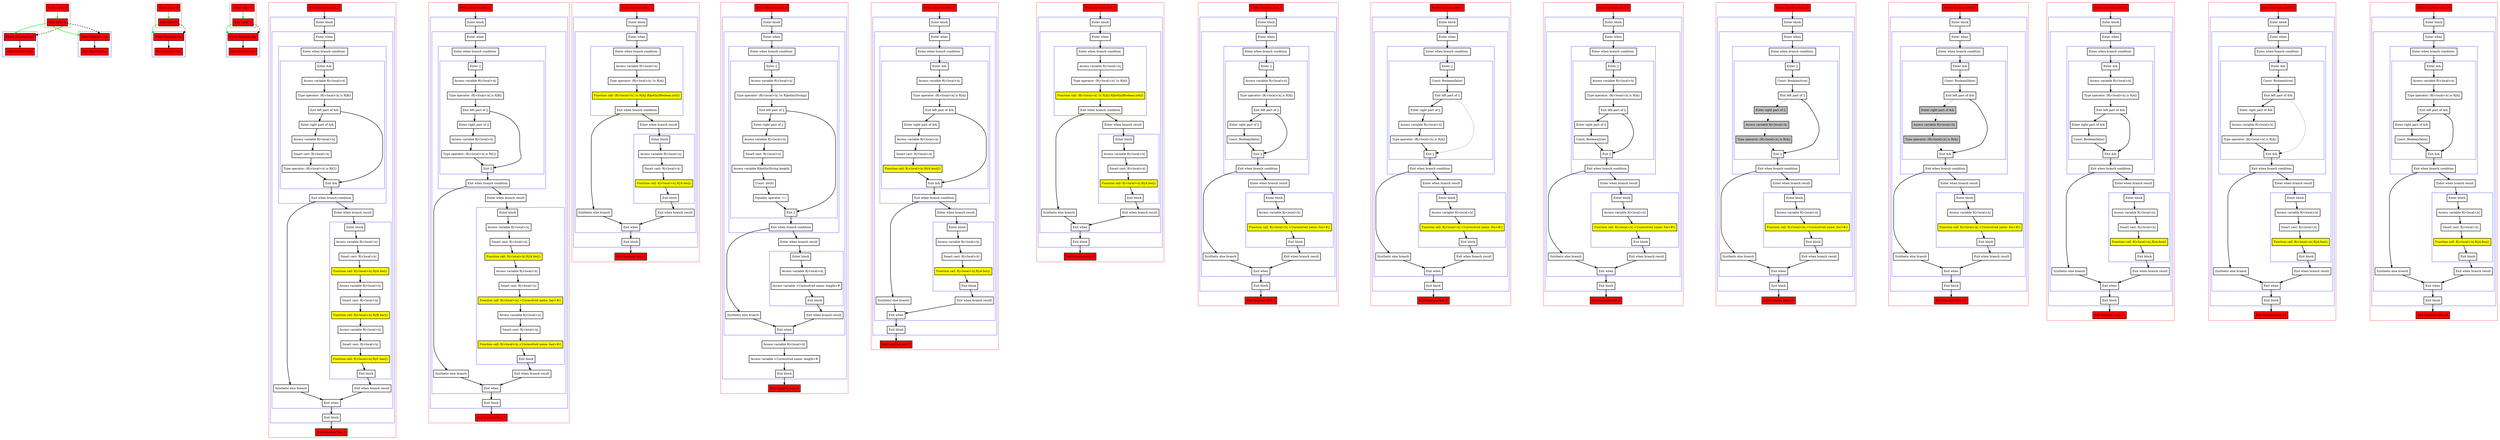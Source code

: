 digraph booleanOperators_kt {
    graph [nodesep=3]
    node [shape=box penwidth=2]
    edge [penwidth=2]

    subgraph cluster_0 {
        color=red
        4 [label="Enter class A" style="filled" fillcolor=red];
        5 [label="Exit class A" style="filled" fillcolor=red];
    }
    subgraph cluster_1 {
        color=blue
        2 [label="Enter function bool" style="filled" fillcolor=red];
        3 [label="Exit function bool" style="filled" fillcolor=red];
    }
    subgraph cluster_2 {
        color=blue
        0 [label="Enter function foo" style="filled" fillcolor=red];
        1 [label="Exit function foo" style="filled" fillcolor=red];
    }
    4 -> {5} [color=green];
    5 -> {0 2} [color=green];
    5 -> {0 2} [style=dashed];
    0 -> {1};
    2 -> {3};

    subgraph cluster_3 {
        color=red
        8 [label="Enter class B" style="filled" fillcolor=red];
        9 [label="Exit class B" style="filled" fillcolor=red];
    }
    subgraph cluster_4 {
        color=blue
        6 [label="Enter function bar" style="filled" fillcolor=red];
        7 [label="Exit function bar" style="filled" fillcolor=red];
    }
    8 -> {9} [color=green];
    9 -> {6} [color=green];
    9 -> {6} [style=dashed];
    6 -> {7};

    subgraph cluster_5 {
        color=red
        12 [label="Enter class C" style="filled" fillcolor=red];
        13 [label="Exit class C" style="filled" fillcolor=red];
    }
    subgraph cluster_6 {
        color=blue
        10 [label="Enter function baz" style="filled" fillcolor=red];
        11 [label="Exit function baz" style="filled" fillcolor=red];
    }
    12 -> {13} [color=green];
    13 -> {10} [color=green];
    13 -> {10} [style=dashed];
    10 -> {11};

    subgraph cluster_7 {
        color=red
        14 [label="Enter function test_1" style="filled" fillcolor=red];
        subgraph cluster_8 {
            color=blue
            15 [label="Enter block"];
            subgraph cluster_9 {
                color=blue
                16 [label="Enter when"];
                subgraph cluster_10 {
                    color=blue
                    17 [label="Enter when branch condition "];
                    subgraph cluster_11 {
                        color=blue
                        18 [label="Enter &&"];
                        19 [label="Access variable R|<local>/x|"];
                        20 [label="Type operator: (R|<local>/x| is R|B|)"];
                        21 [label="Exit left part of &&"];
                        22 [label="Enter right part of &&"];
                        23 [label="Access variable R|<local>/x|"];
                        24 [label="Smart cast: R|<local>/x|"];
                        25 [label="Type operator: (R|<local>/x| is R|C|)"];
                        26 [label="Exit &&"];
                    }
                    27 [label="Exit when branch condition"];
                }
                28 [label="Synthetic else branch"];
                29 [label="Enter when branch result"];
                subgraph cluster_12 {
                    color=blue
                    30 [label="Enter block"];
                    31 [label="Access variable R|<local>/x|"];
                    32 [label="Smart cast: R|<local>/x|"];
                    33 [label="Function call: R|<local>/x|.R|/A.foo|()" style="filled" fillcolor=yellow];
                    34 [label="Access variable R|<local>/x|"];
                    35 [label="Smart cast: R|<local>/x|"];
                    36 [label="Function call: R|<local>/x|.R|/B.bar|()" style="filled" fillcolor=yellow];
                    37 [label="Access variable R|<local>/x|"];
                    38 [label="Smart cast: R|<local>/x|"];
                    39 [label="Function call: R|<local>/x|.R|/C.baz|()" style="filled" fillcolor=yellow];
                    40 [label="Exit block"];
                }
                41 [label="Exit when branch result"];
                42 [label="Exit when"];
            }
            43 [label="Exit block"];
        }
        44 [label="Exit function test_1" style="filled" fillcolor=red];
    }
    14 -> {15};
    15 -> {16};
    16 -> {17};
    17 -> {18};
    18 -> {19};
    19 -> {20};
    20 -> {21};
    21 -> {22 26};
    22 -> {23};
    23 -> {24};
    24 -> {25};
    25 -> {26};
    26 -> {27};
    27 -> {28 29};
    28 -> {42};
    29 -> {30};
    30 -> {31};
    31 -> {32};
    32 -> {33};
    33 -> {34};
    34 -> {35};
    35 -> {36};
    36 -> {37};
    37 -> {38};
    38 -> {39};
    39 -> {40};
    40 -> {41};
    41 -> {42};
    42 -> {43};
    43 -> {44};

    subgraph cluster_13 {
        color=red
        45 [label="Enter function test_2" style="filled" fillcolor=red];
        subgraph cluster_14 {
            color=blue
            46 [label="Enter block"];
            subgraph cluster_15 {
                color=blue
                47 [label="Enter when"];
                subgraph cluster_16 {
                    color=blue
                    48 [label="Enter when branch condition "];
                    subgraph cluster_17 {
                        color=blue
                        49 [label="Enter ||"];
                        50 [label="Access variable R|<local>/x|"];
                        51 [label="Type operator: (R|<local>/x| is R|B|)"];
                        52 [label="Exit left part of ||"];
                        53 [label="Enter right part of ||"];
                        54 [label="Access variable R|<local>/x|"];
                        55 [label="Type operator: (R|<local>/x| is R|C|)"];
                        56 [label="Exit ||"];
                    }
                    57 [label="Exit when branch condition"];
                }
                58 [label="Synthetic else branch"];
                59 [label="Enter when branch result"];
                subgraph cluster_18 {
                    color=blue
                    60 [label="Enter block"];
                    61 [label="Access variable R|<local>/x|"];
                    62 [label="Smart cast: R|<local>/x|"];
                    63 [label="Function call: R|<local>/x|.R|/A.foo|()" style="filled" fillcolor=yellow];
                    64 [label="Access variable R|<local>/x|"];
                    65 [label="Smart cast: R|<local>/x|"];
                    66 [label="Function call: R|<local>/x|.<Unresolved name: bar>#()" style="filled" fillcolor=yellow];
                    67 [label="Access variable R|<local>/x|"];
                    68 [label="Smart cast: R|<local>/x|"];
                    69 [label="Function call: R|<local>/x|.<Unresolved name: baz>#()" style="filled" fillcolor=yellow];
                    70 [label="Exit block"];
                }
                71 [label="Exit when branch result"];
                72 [label="Exit when"];
            }
            73 [label="Exit block"];
        }
        74 [label="Exit function test_2" style="filled" fillcolor=red];
    }
    45 -> {46};
    46 -> {47};
    47 -> {48};
    48 -> {49};
    49 -> {50};
    50 -> {51};
    51 -> {52};
    52 -> {53 56};
    53 -> {54};
    54 -> {55};
    55 -> {56};
    56 -> {57};
    57 -> {58 59};
    58 -> {72};
    59 -> {60};
    60 -> {61};
    61 -> {62};
    62 -> {63};
    63 -> {64};
    64 -> {65};
    65 -> {66};
    66 -> {67};
    67 -> {68};
    68 -> {69};
    69 -> {70};
    70 -> {71};
    71 -> {72};
    72 -> {73};
    73 -> {74};

    subgraph cluster_19 {
        color=red
        75 [label="Enter function test_3" style="filled" fillcolor=red];
        subgraph cluster_20 {
            color=blue
            76 [label="Enter block"];
            subgraph cluster_21 {
                color=blue
                77 [label="Enter when"];
                subgraph cluster_22 {
                    color=blue
                    78 [label="Enter when branch condition "];
                    79 [label="Access variable R|<local>/x|"];
                    80 [label="Type operator: (R|<local>/x| !is R|A|)"];
                    81 [label="Function call: (R|<local>/x| !is R|A|).R|kotlin/Boolean.not|()" style="filled" fillcolor=yellow];
                    82 [label="Exit when branch condition"];
                }
                83 [label="Synthetic else branch"];
                84 [label="Enter when branch result"];
                subgraph cluster_23 {
                    color=blue
                    85 [label="Enter block"];
                    86 [label="Access variable R|<local>/x|"];
                    87 [label="Smart cast: R|<local>/x|"];
                    88 [label="Function call: R|<local>/x|.R|/A.foo|()" style="filled" fillcolor=yellow];
                    89 [label="Exit block"];
                }
                90 [label="Exit when branch result"];
                91 [label="Exit when"];
            }
            92 [label="Exit block"];
        }
        93 [label="Exit function test_3" style="filled" fillcolor=red];
    }
    75 -> {76};
    76 -> {77};
    77 -> {78};
    78 -> {79};
    79 -> {80};
    80 -> {81};
    81 -> {82};
    82 -> {83 84};
    83 -> {91};
    84 -> {85};
    85 -> {86};
    86 -> {87};
    87 -> {88};
    88 -> {89};
    89 -> {90};
    90 -> {91};
    91 -> {92};
    92 -> {93};

    subgraph cluster_24 {
        color=red
        94 [label="Enter function test_4" style="filled" fillcolor=red];
        subgraph cluster_25 {
            color=blue
            95 [label="Enter block"];
            subgraph cluster_26 {
                color=blue
                96 [label="Enter when"];
                subgraph cluster_27 {
                    color=blue
                    97 [label="Enter when branch condition "];
                    subgraph cluster_28 {
                        color=blue
                        98 [label="Enter ||"];
                        99 [label="Access variable R|<local>/x|"];
                        100 [label="Type operator: (R|<local>/x| !is R|kotlin/String|)"];
                        101 [label="Exit left part of ||"];
                        102 [label="Enter right part of ||"];
                        103 [label="Access variable R|<local>/x|"];
                        104 [label="Smart cast: R|<local>/x|"];
                        105 [label="Access variable R|kotlin/String.length|"];
                        106 [label="Const: Int(0)"];
                        107 [label="Equality operator =="];
                        108 [label="Exit ||"];
                    }
                    109 [label="Exit when branch condition"];
                }
                110 [label="Synthetic else branch"];
                111 [label="Enter when branch result"];
                subgraph cluster_29 {
                    color=blue
                    112 [label="Enter block"];
                    113 [label="Access variable R|<local>/x|"];
                    114 [label="Access variable <Unresolved name: length>#"];
                    115 [label="Exit block"];
                }
                116 [label="Exit when branch result"];
                117 [label="Exit when"];
            }
            118 [label="Access variable R|<local>/x|"];
            119 [label="Access variable <Unresolved name: length>#"];
            120 [label="Exit block"];
        }
        121 [label="Exit function test_4" style="filled" fillcolor=red];
    }
    94 -> {95};
    95 -> {96};
    96 -> {97};
    97 -> {98};
    98 -> {99};
    99 -> {100};
    100 -> {101};
    101 -> {102 108};
    102 -> {103};
    103 -> {104};
    104 -> {105};
    105 -> {106};
    106 -> {107};
    107 -> {108};
    108 -> {109};
    109 -> {110 111};
    110 -> {117};
    111 -> {112};
    112 -> {113};
    113 -> {114};
    114 -> {115};
    115 -> {116};
    116 -> {117};
    117 -> {118};
    118 -> {119};
    119 -> {120};
    120 -> {121};

    subgraph cluster_30 {
        color=red
        122 [label="Enter function test_5" style="filled" fillcolor=red];
        subgraph cluster_31 {
            color=blue
            123 [label="Enter block"];
            subgraph cluster_32 {
                color=blue
                124 [label="Enter when"];
                subgraph cluster_33 {
                    color=blue
                    125 [label="Enter when branch condition "];
                    subgraph cluster_34 {
                        color=blue
                        126 [label="Enter &&"];
                        127 [label="Access variable R|<local>/x|"];
                        128 [label="Type operator: (R|<local>/x| is R|A|)"];
                        129 [label="Exit left part of &&"];
                        130 [label="Enter right part of &&"];
                        131 [label="Access variable R|<local>/x|"];
                        132 [label="Smart cast: R|<local>/x|"];
                        133 [label="Function call: R|<local>/x|.R|/A.bool|()" style="filled" fillcolor=yellow];
                        134 [label="Exit &&"];
                    }
                    135 [label="Exit when branch condition"];
                }
                136 [label="Synthetic else branch"];
                137 [label="Enter when branch result"];
                subgraph cluster_35 {
                    color=blue
                    138 [label="Enter block"];
                    139 [label="Access variable R|<local>/x|"];
                    140 [label="Smart cast: R|<local>/x|"];
                    141 [label="Function call: R|<local>/x|.R|/A.foo|()" style="filled" fillcolor=yellow];
                    142 [label="Exit block"];
                }
                143 [label="Exit when branch result"];
                144 [label="Exit when"];
            }
            145 [label="Exit block"];
        }
        146 [label="Exit function test_5" style="filled" fillcolor=red];
    }
    122 -> {123};
    123 -> {124};
    124 -> {125};
    125 -> {126};
    126 -> {127};
    127 -> {128};
    128 -> {129};
    129 -> {130 134};
    130 -> {131};
    131 -> {132};
    132 -> {133};
    133 -> {134};
    134 -> {135};
    135 -> {136 137};
    136 -> {144};
    137 -> {138};
    138 -> {139};
    139 -> {140};
    140 -> {141};
    141 -> {142};
    142 -> {143};
    143 -> {144};
    144 -> {145};
    145 -> {146};

    subgraph cluster_36 {
        color=red
        147 [label="Enter function test_6" style="filled" fillcolor=red];
        subgraph cluster_37 {
            color=blue
            148 [label="Enter block"];
            subgraph cluster_38 {
                color=blue
                149 [label="Enter when"];
                subgraph cluster_39 {
                    color=blue
                    150 [label="Enter when branch condition "];
                    151 [label="Access variable R|<local>/x|"];
                    152 [label="Type operator: (R|<local>/x| !is R|A|)"];
                    153 [label="Function call: (R|<local>/x| !is R|A|).R|kotlin/Boolean.not|()" style="filled" fillcolor=yellow];
                    154 [label="Exit when branch condition"];
                }
                155 [label="Synthetic else branch"];
                156 [label="Enter when branch result"];
                subgraph cluster_40 {
                    color=blue
                    157 [label="Enter block"];
                    158 [label="Access variable R|<local>/x|"];
                    159 [label="Smart cast: R|<local>/x|"];
                    160 [label="Function call: R|<local>/x|.R|/A.foo|()" style="filled" fillcolor=yellow];
                    161 [label="Exit block"];
                }
                162 [label="Exit when branch result"];
                163 [label="Exit when"];
            }
            164 [label="Exit block"];
        }
        165 [label="Exit function test_6" style="filled" fillcolor=red];
    }
    147 -> {148};
    148 -> {149};
    149 -> {150};
    150 -> {151};
    151 -> {152};
    152 -> {153};
    153 -> {154};
    154 -> {155 156};
    155 -> {163};
    156 -> {157};
    157 -> {158};
    158 -> {159};
    159 -> {160};
    160 -> {161};
    161 -> {162};
    162 -> {163};
    163 -> {164};
    164 -> {165};

    subgraph cluster_41 {
        color=red
        166 [label="Enter function test_7" style="filled" fillcolor=red];
        subgraph cluster_42 {
            color=blue
            167 [label="Enter block"];
            subgraph cluster_43 {
                color=blue
                168 [label="Enter when"];
                subgraph cluster_44 {
                    color=blue
                    169 [label="Enter when branch condition "];
                    subgraph cluster_45 {
                        color=blue
                        170 [label="Enter ||"];
                        171 [label="Access variable R|<local>/x|"];
                        172 [label="Type operator: (R|<local>/x| is R|A|)"];
                        173 [label="Exit left part of ||"];
                        174 [label="Enter right part of ||"];
                        175 [label="Const: Boolean(false)"];
                        176 [label="Exit ||"];
                    }
                    177 [label="Exit when branch condition"];
                }
                178 [label="Synthetic else branch"];
                179 [label="Enter when branch result"];
                subgraph cluster_46 {
                    color=blue
                    180 [label="Enter block"];
                    181 [label="Access variable R|<local>/x|"];
                    182 [label="Function call: R|<local>/x|.<Unresolved name: foo>#()" style="filled" fillcolor=yellow];
                    183 [label="Exit block"];
                }
                184 [label="Exit when branch result"];
                185 [label="Exit when"];
            }
            186 [label="Exit block"];
        }
        187 [label="Exit function test_7" style="filled" fillcolor=red];
    }
    166 -> {167};
    167 -> {168};
    168 -> {169};
    169 -> {170};
    170 -> {171};
    171 -> {172};
    172 -> {173};
    173 -> {174 176};
    174 -> {175};
    175 -> {176};
    176 -> {177};
    177 -> {178 179};
    178 -> {185};
    179 -> {180};
    180 -> {181};
    181 -> {182};
    182 -> {183};
    183 -> {184};
    184 -> {185};
    185 -> {186};
    186 -> {187};

    subgraph cluster_47 {
        color=red
        188 [label="Enter function test_8" style="filled" fillcolor=red];
        subgraph cluster_48 {
            color=blue
            189 [label="Enter block"];
            subgraph cluster_49 {
                color=blue
                190 [label="Enter when"];
                subgraph cluster_50 {
                    color=blue
                    191 [label="Enter when branch condition "];
                    subgraph cluster_51 {
                        color=blue
                        192 [label="Enter ||"];
                        193 [label="Const: Boolean(false)"];
                        194 [label="Exit left part of ||"];
                        195 [label="Enter right part of ||"];
                        196 [label="Access variable R|<local>/x|"];
                        197 [label="Type operator: (R|<local>/x| is R|A|)"];
                        198 [label="Exit ||"];
                    }
                    199 [label="Exit when branch condition"];
                }
                200 [label="Synthetic else branch"];
                201 [label="Enter when branch result"];
                subgraph cluster_52 {
                    color=blue
                    202 [label="Enter block"];
                    203 [label="Access variable R|<local>/x|"];
                    204 [label="Function call: R|<local>/x|.<Unresolved name: foo>#()" style="filled" fillcolor=yellow];
                    205 [label="Exit block"];
                }
                206 [label="Exit when branch result"];
                207 [label="Exit when"];
            }
            208 [label="Exit block"];
        }
        209 [label="Exit function test_8" style="filled" fillcolor=red];
    }
    188 -> {189};
    189 -> {190};
    190 -> {191};
    191 -> {192};
    192 -> {193};
    193 -> {194};
    194 -> {195};
    194 -> {198} [style=dotted];
    195 -> {196};
    196 -> {197};
    197 -> {198};
    198 -> {199};
    199 -> {200 201};
    200 -> {207};
    201 -> {202};
    202 -> {203};
    203 -> {204};
    204 -> {205};
    205 -> {206};
    206 -> {207};
    207 -> {208};
    208 -> {209};

    subgraph cluster_53 {
        color=red
        210 [label="Enter function test_9" style="filled" fillcolor=red];
        subgraph cluster_54 {
            color=blue
            211 [label="Enter block"];
            subgraph cluster_55 {
                color=blue
                212 [label="Enter when"];
                subgraph cluster_56 {
                    color=blue
                    213 [label="Enter when branch condition "];
                    subgraph cluster_57 {
                        color=blue
                        214 [label="Enter ||"];
                        215 [label="Access variable R|<local>/x|"];
                        216 [label="Type operator: (R|<local>/x| is R|A|)"];
                        217 [label="Exit left part of ||"];
                        218 [label="Enter right part of ||"];
                        219 [label="Const: Boolean(true)"];
                        220 [label="Exit ||"];
                    }
                    221 [label="Exit when branch condition"];
                }
                222 [label="Synthetic else branch"];
                223 [label="Enter when branch result"];
                subgraph cluster_58 {
                    color=blue
                    224 [label="Enter block"];
                    225 [label="Access variable R|<local>/x|"];
                    226 [label="Function call: R|<local>/x|.<Unresolved name: foo>#()" style="filled" fillcolor=yellow];
                    227 [label="Exit block"];
                }
                228 [label="Exit when branch result"];
                229 [label="Exit when"];
            }
            230 [label="Exit block"];
        }
        231 [label="Exit function test_9" style="filled" fillcolor=red];
    }
    210 -> {211};
    211 -> {212};
    212 -> {213};
    213 -> {214};
    214 -> {215};
    215 -> {216};
    216 -> {217};
    217 -> {218 220};
    218 -> {219};
    219 -> {220};
    220 -> {221};
    221 -> {222 223};
    222 -> {229};
    223 -> {224};
    224 -> {225};
    225 -> {226};
    226 -> {227};
    227 -> {228};
    228 -> {229};
    229 -> {230};
    230 -> {231};

    subgraph cluster_59 {
        color=red
        232 [label="Enter function test_10" style="filled" fillcolor=red];
        subgraph cluster_60 {
            color=blue
            233 [label="Enter block"];
            subgraph cluster_61 {
                color=blue
                234 [label="Enter when"];
                subgraph cluster_62 {
                    color=blue
                    235 [label="Enter when branch condition "];
                    subgraph cluster_63 {
                        color=blue
                        236 [label="Enter ||"];
                        237 [label="Const: Boolean(true)"];
                        238 [label="Exit left part of ||"];
                        239 [label="Enter right part of ||" style="filled" fillcolor=gray];
                        240 [label="Access variable R|<local>/x|" style="filled" fillcolor=gray];
                        241 [label="Type operator: (R|<local>/x| is R|A|)" style="filled" fillcolor=gray];
                        242 [label="Exit ||"];
                    }
                    243 [label="Exit when branch condition"];
                }
                244 [label="Synthetic else branch"];
                245 [label="Enter when branch result"];
                subgraph cluster_64 {
                    color=blue
                    246 [label="Enter block"];
                    247 [label="Access variable R|<local>/x|"];
                    248 [label="Function call: R|<local>/x|.<Unresolved name: foo>#()" style="filled" fillcolor=yellow];
                    249 [label="Exit block"];
                }
                250 [label="Exit when branch result"];
                251 [label="Exit when"];
            }
            252 [label="Exit block"];
        }
        253 [label="Exit function test_10" style="filled" fillcolor=red];
    }
    232 -> {233};
    233 -> {234};
    234 -> {235};
    235 -> {236};
    236 -> {237};
    237 -> {238};
    238 -> {242};
    238 -> {239} [style=dotted];
    239 -> {240} [style=dotted];
    240 -> {241} [style=dotted];
    241 -> {242} [style=dotted];
    242 -> {243};
    243 -> {244 245};
    244 -> {251};
    245 -> {246};
    246 -> {247};
    247 -> {248};
    248 -> {249};
    249 -> {250};
    250 -> {251};
    251 -> {252};
    252 -> {253};

    subgraph cluster_65 {
        color=red
        254 [label="Enter function test_11" style="filled" fillcolor=red];
        subgraph cluster_66 {
            color=blue
            255 [label="Enter block"];
            subgraph cluster_67 {
                color=blue
                256 [label="Enter when"];
                subgraph cluster_68 {
                    color=blue
                    257 [label="Enter when branch condition "];
                    subgraph cluster_69 {
                        color=blue
                        258 [label="Enter &&"];
                        259 [label="Const: Boolean(false)"];
                        260 [label="Exit left part of &&"];
                        261 [label="Enter right part of &&" style="filled" fillcolor=gray];
                        262 [label="Access variable R|<local>/x|" style="filled" fillcolor=gray];
                        263 [label="Type operator: (R|<local>/x| is R|A|)" style="filled" fillcolor=gray];
                        264 [label="Exit &&"];
                    }
                    265 [label="Exit when branch condition"];
                }
                266 [label="Synthetic else branch"];
                267 [label="Enter when branch result"];
                subgraph cluster_70 {
                    color=blue
                    268 [label="Enter block"];
                    269 [label="Access variable R|<local>/x|"];
                    270 [label="Function call: R|<local>/x|.<Unresolved name: foo>#()" style="filled" fillcolor=yellow];
                    271 [label="Exit block"];
                }
                272 [label="Exit when branch result"];
                273 [label="Exit when"];
            }
            274 [label="Exit block"];
        }
        275 [label="Exit function test_11" style="filled" fillcolor=red];
    }
    254 -> {255};
    255 -> {256};
    256 -> {257};
    257 -> {258};
    258 -> {259};
    259 -> {260};
    260 -> {264};
    260 -> {261} [style=dotted];
    261 -> {262} [style=dotted];
    262 -> {263} [style=dotted];
    263 -> {264} [style=dotted];
    264 -> {265};
    265 -> {266 267};
    266 -> {273};
    267 -> {268};
    268 -> {269};
    269 -> {270};
    270 -> {271};
    271 -> {272};
    272 -> {273};
    273 -> {274};
    274 -> {275};

    subgraph cluster_71 {
        color=red
        276 [label="Enter function test_12" style="filled" fillcolor=red];
        subgraph cluster_72 {
            color=blue
            277 [label="Enter block"];
            subgraph cluster_73 {
                color=blue
                278 [label="Enter when"];
                subgraph cluster_74 {
                    color=blue
                    279 [label="Enter when branch condition "];
                    subgraph cluster_75 {
                        color=blue
                        280 [label="Enter &&"];
                        281 [label="Access variable R|<local>/x|"];
                        282 [label="Type operator: (R|<local>/x| is R|A|)"];
                        283 [label="Exit left part of &&"];
                        284 [label="Enter right part of &&"];
                        285 [label="Const: Boolean(false)"];
                        286 [label="Exit &&"];
                    }
                    287 [label="Exit when branch condition"];
                }
                288 [label="Synthetic else branch"];
                289 [label="Enter when branch result"];
                subgraph cluster_76 {
                    color=blue
                    290 [label="Enter block"];
                    291 [label="Access variable R|<local>/x|"];
                    292 [label="Smart cast: R|<local>/x|"];
                    293 [label="Function call: R|<local>/x|.R|/A.foo|()" style="filled" fillcolor=yellow];
                    294 [label="Exit block"];
                }
                295 [label="Exit when branch result"];
                296 [label="Exit when"];
            }
            297 [label="Exit block"];
        }
        298 [label="Exit function test_12" style="filled" fillcolor=red];
    }
    276 -> {277};
    277 -> {278};
    278 -> {279};
    279 -> {280};
    280 -> {281};
    281 -> {282};
    282 -> {283};
    283 -> {284 286};
    284 -> {285};
    285 -> {286};
    286 -> {287};
    287 -> {288 289};
    288 -> {296};
    289 -> {290};
    290 -> {291};
    291 -> {292};
    292 -> {293};
    293 -> {294};
    294 -> {295};
    295 -> {296};
    296 -> {297};
    297 -> {298};

    subgraph cluster_77 {
        color=red
        299 [label="Enter function test_13" style="filled" fillcolor=red];
        subgraph cluster_78 {
            color=blue
            300 [label="Enter block"];
            subgraph cluster_79 {
                color=blue
                301 [label="Enter when"];
                subgraph cluster_80 {
                    color=blue
                    302 [label="Enter when branch condition "];
                    subgraph cluster_81 {
                        color=blue
                        303 [label="Enter &&"];
                        304 [label="Const: Boolean(true)"];
                        305 [label="Exit left part of &&"];
                        306 [label="Enter right part of &&"];
                        307 [label="Access variable R|<local>/x|"];
                        308 [label="Type operator: (R|<local>/x| is R|A|)"];
                        309 [label="Exit &&"];
                    }
                    310 [label="Exit when branch condition"];
                }
                311 [label="Synthetic else branch"];
                312 [label="Enter when branch result"];
                subgraph cluster_82 {
                    color=blue
                    313 [label="Enter block"];
                    314 [label="Access variable R|<local>/x|"];
                    315 [label="Smart cast: R|<local>/x|"];
                    316 [label="Function call: R|<local>/x|.R|/A.foo|()" style="filled" fillcolor=yellow];
                    317 [label="Exit block"];
                }
                318 [label="Exit when branch result"];
                319 [label="Exit when"];
            }
            320 [label="Exit block"];
        }
        321 [label="Exit function test_13" style="filled" fillcolor=red];
    }
    299 -> {300};
    300 -> {301};
    301 -> {302};
    302 -> {303};
    303 -> {304};
    304 -> {305};
    305 -> {306};
    305 -> {309} [style=dotted];
    306 -> {307};
    307 -> {308};
    308 -> {309};
    309 -> {310};
    310 -> {311 312};
    311 -> {319};
    312 -> {313};
    313 -> {314};
    314 -> {315};
    315 -> {316};
    316 -> {317};
    317 -> {318};
    318 -> {319};
    319 -> {320};
    320 -> {321};

    subgraph cluster_83 {
        color=red
        322 [label="Enter function test_14" style="filled" fillcolor=red];
        subgraph cluster_84 {
            color=blue
            323 [label="Enter block"];
            subgraph cluster_85 {
                color=blue
                324 [label="Enter when"];
                subgraph cluster_86 {
                    color=blue
                    325 [label="Enter when branch condition "];
                    subgraph cluster_87 {
                        color=blue
                        326 [label="Enter &&"];
                        327 [label="Access variable R|<local>/x|"];
                        328 [label="Type operator: (R|<local>/x| is R|A|)"];
                        329 [label="Exit left part of &&"];
                        330 [label="Enter right part of &&"];
                        331 [label="Const: Boolean(false)"];
                        332 [label="Exit &&"];
                    }
                    333 [label="Exit when branch condition"];
                }
                334 [label="Synthetic else branch"];
                335 [label="Enter when branch result"];
                subgraph cluster_88 {
                    color=blue
                    336 [label="Enter block"];
                    337 [label="Access variable R|<local>/x|"];
                    338 [label="Smart cast: R|<local>/x|"];
                    339 [label="Function call: R|<local>/x|.R|/A.foo|()" style="filled" fillcolor=yellow];
                    340 [label="Exit block"];
                }
                341 [label="Exit when branch result"];
                342 [label="Exit when"];
            }
            343 [label="Exit block"];
        }
        344 [label="Exit function test_14" style="filled" fillcolor=red];
    }
    322 -> {323};
    323 -> {324};
    324 -> {325};
    325 -> {326};
    326 -> {327};
    327 -> {328};
    328 -> {329};
    329 -> {330 332};
    330 -> {331};
    331 -> {332};
    332 -> {333};
    333 -> {334 335};
    334 -> {342};
    335 -> {336};
    336 -> {337};
    337 -> {338};
    338 -> {339};
    339 -> {340};
    340 -> {341};
    341 -> {342};
    342 -> {343};
    343 -> {344};

}
